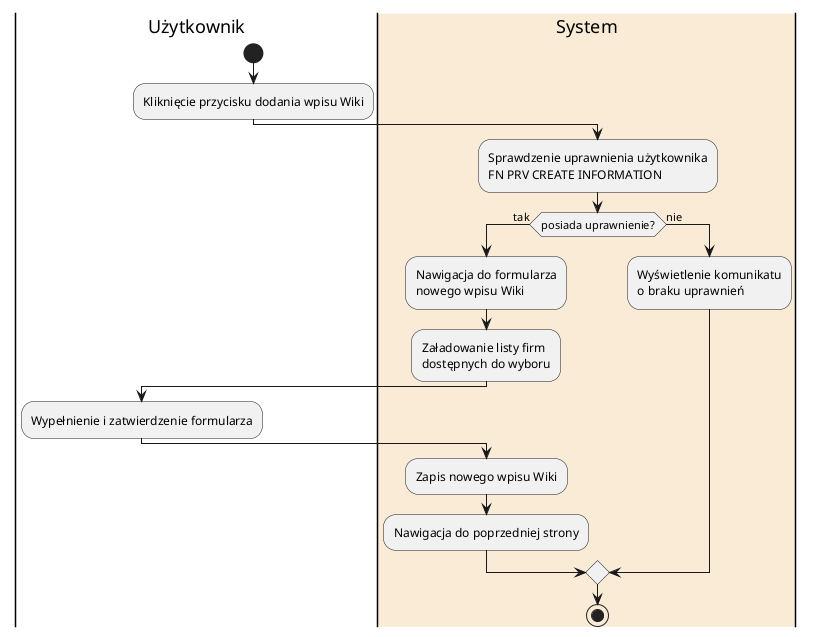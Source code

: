 @startuml
|Użytkownik|
start
:Kliknięcie przycisku dodania wpisu Wiki;
|#AntiqueWhite|System|
:Sprawdzenie uprawnienia użytkownika
FN PRV CREATE INFORMATION;
if (posiada uprawnienie?) then (tak)
    |System|
    :Nawigacja do formularza 
    nowego wpisu Wiki;
    :Załadowanie listy firm 
    dostępnych do wyboru;
    |Użytkownik|
    :Wypełnienie i zatwierdzenie formularza;
    |System|
    :Zapis nowego wpisu Wiki;
    :Nawigacja do poprzedniej strony;
else (nie)
    |System|
    :Wyświetlenie komunikatu
    o braku uprawnień;
endif
stop
@enduml